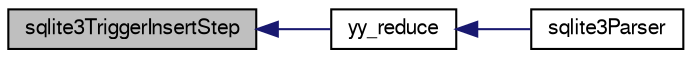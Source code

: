 digraph "sqlite3TriggerInsertStep"
{
  edge [fontname="FreeSans",fontsize="10",labelfontname="FreeSans",labelfontsize="10"];
  node [fontname="FreeSans",fontsize="10",shape=record];
  rankdir="LR";
  Node726398 [label="sqlite3TriggerInsertStep",height=0.2,width=0.4,color="black", fillcolor="grey75", style="filled", fontcolor="black"];
  Node726398 -> Node726399 [dir="back",color="midnightblue",fontsize="10",style="solid",fontname="FreeSans"];
  Node726399 [label="yy_reduce",height=0.2,width=0.4,color="black", fillcolor="white", style="filled",URL="$sqlite3_8c.html#a7c419a9b25711c666a9a2449ef377f14"];
  Node726399 -> Node726400 [dir="back",color="midnightblue",fontsize="10",style="solid",fontname="FreeSans"];
  Node726400 [label="sqlite3Parser",height=0.2,width=0.4,color="black", fillcolor="white", style="filled",URL="$sqlite3_8c.html#a0327d71a5fabe0b6a343d78a2602e72a"];
}
